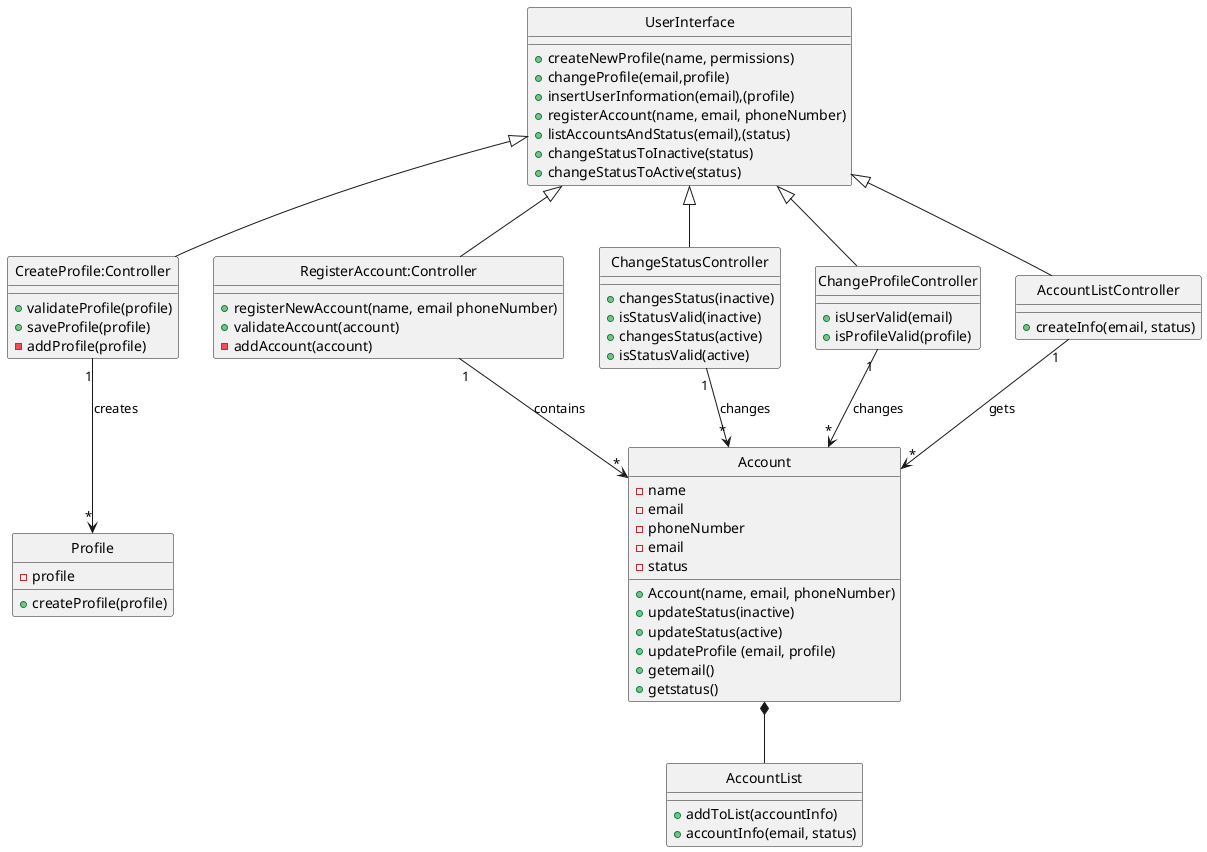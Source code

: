 @startuml
class UserInterface{
+createNewProfile(name, permissions)
+changeProfile(email,profile)
+insertUserInformation(email),(profile)
+registerAccount(name, email, phoneNumber)
+listAccountsAndStatus(email),(status)
+changeStatusToInactive(status)
+changeStatusToActive(status)
}
class Profile{
-profile
+createProfile(profile)
}
class Account {
-name
-email
-phoneNumber
+Account(name, email, phoneNumber)
+ updateStatus(inactive)
+ updateStatus(active)
+ updateProfile (email, profile)
-email
-status
+getemail()
+getstatus()
}

class "CreateProfile:Controller" {
+validateProfile(profile)
+saveProfile(profile)
-addProfile(profile)
}
class "RegisterAccount:Controller" {
+registerNewAccount(name, email phoneNumber)
+validateAccount(account)
-addAccount(account)
}
class ChangeStatusController{
+changesStatus(inactive)
+isStatusValid(inactive)
+changesStatus(active)
+isStatusValid(active)
}
class ChangeProfileController {
+isUserValid(email)
+isProfileValid(profile)
}
class "AccountListController" {
+createInfo(email, status)
}

class AccountList{
+addToList(accountInfo)
+accountInfo(email, status)
}

hide Profile circle
hide "CreateProfile:Controller" circle
hide UserInterface circle
hide "RegisterAccount:Controller" circle
hide Account circle
hide ChangeStatusController circle
hide Account circle
hide ChangeStatusController circle
hide Account circle
hide ChangeProfileController circle
hide Account circle
hide UserInterface circle
hide "Account" circle
hide "AccountList" circle
hide "AccountListController" circle

UserInterface <|-- "CreateProfile:Controller"
UserInterface <|-- "RegisterAccount:Controller"
UserInterface <|-- ChangeStatusController
UserInterface <|-- ChangeProfileController
UserInterface <|-- "AccountListController"

"CreateProfile:Controller" "1" --> "*" Profile: creates
"RegisterAccount:Controller" "1" --> "*" Account: contains
ChangeStatusController "1" -->"*"Account: changes
ChangeProfileController "1" -->"*"Account: changes
"AccountListController" "1" --> "*" Account: gets
Account *-- AccountList


@enduml
